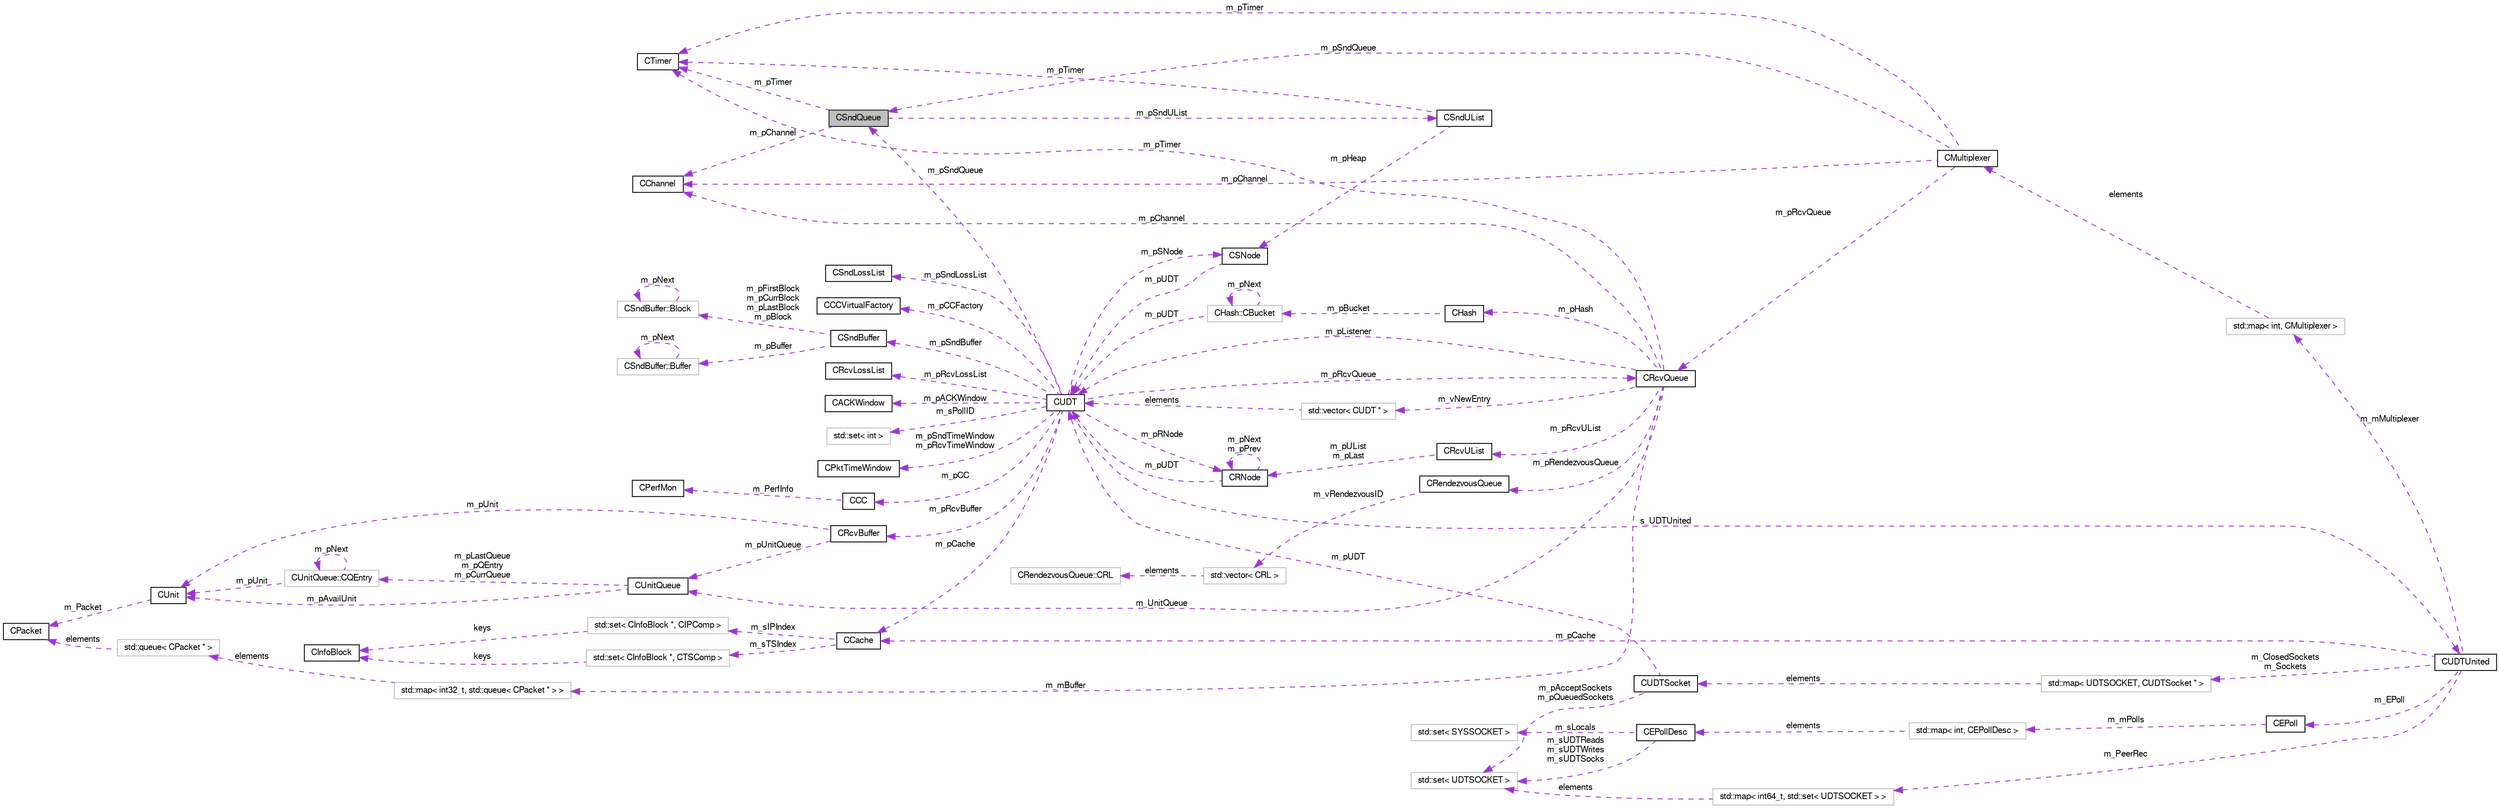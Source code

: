 digraph G
{
  bgcolor="transparent";
  edge [fontname="FreeSans",fontsize="10",labelfontname="FreeSans",labelfontsize="10"];
  node [fontname="FreeSans",fontsize="10",shape=record];
  rankdir=LR;
  Node1 [label="CSndQueue",height=0.2,width=0.4,color="black", fillcolor="grey75", style="filled" fontcolor="black"];
  Node2 -> Node1 [dir=back,color="darkorchid3",fontsize="10",style="dashed",label="m_pTimer",fontname="FreeSans"];
  Node2 [label="CTimer",height=0.2,width=0.4,color="black",URL="$classCTimer.html"];
  Node3 -> Node1 [dir=back,color="darkorchid3",fontsize="10",style="dashed",label="m_pSndUList",fontname="FreeSans"];
  Node3 [label="CSndUList",height=0.2,width=0.4,color="black",URL="$classCSndUList.html"];
  Node2 -> Node3 [dir=back,color="darkorchid3",fontsize="10",style="dashed",label="m_pTimer",fontname="FreeSans"];
  Node4 -> Node3 [dir=back,color="darkorchid3",fontsize="10",style="dashed",label="m_pHeap",fontname="FreeSans"];
  Node4 [label="CSNode",height=0.2,width=0.4,color="black",URL="$structCSNode.html"];
  Node5 -> Node4 [dir=back,color="darkorchid3",fontsize="10",style="dashed",label="m_pUDT",fontname="FreeSans"];
  Node5 [label="CUDT",height=0.2,width=0.4,color="black",URL="$classCUDT.html"];
  Node6 -> Node5 [dir=back,color="darkorchid3",fontsize="10",style="dashed",label="m_pACKWindow",fontname="FreeSans"];
  Node6 [label="CACKWindow",height=0.2,width=0.4,color="black",URL="$classCACKWindow.html"];
  Node7 -> Node5 [dir=back,color="darkorchid3",fontsize="10",style="dashed",label="m_sPollID",fontname="FreeSans"];
  Node7 [label="std::set\< int \>",height=0.2,width=0.4,color="grey75"];
  Node8 -> Node5 [dir=back,color="darkorchid3",fontsize="10",style="dashed",label="m_pSndTimeWindow\nm_pRcvTimeWindow",fontname="FreeSans"];
  Node8 [label="CPktTimeWindow",height=0.2,width=0.4,color="black",URL="$classCPktTimeWindow.html"];
  Node9 -> Node5 [dir=back,color="darkorchid3",fontsize="10",style="dashed",label="m_pSndBuffer",fontname="FreeSans"];
  Node9 [label="CSndBuffer",height=0.2,width=0.4,color="black",URL="$classCSndBuffer.html"];
  Node10 -> Node9 [dir=back,color="darkorchid3",fontsize="10",style="dashed",label="m_pBuffer",fontname="FreeSans"];
  Node10 [label="CSndBuffer::Buffer",height=0.2,width=0.4,color="grey75"];
  Node10 -> Node10 [dir=back,color="darkorchid3",fontsize="10",style="dashed",label="m_pNext",fontname="FreeSans"];
  Node11 -> Node9 [dir=back,color="darkorchid3",fontsize="10",style="dashed",label="m_pFirstBlock\nm_pCurrBlock\nm_pLastBlock\nm_pBlock",fontname="FreeSans"];
  Node11 [label="CSndBuffer::Block",height=0.2,width=0.4,color="grey75"];
  Node11 -> Node11 [dir=back,color="darkorchid3",fontsize="10",style="dashed",label="m_pNext",fontname="FreeSans"];
  Node12 -> Node5 [dir=back,color="darkorchid3",fontsize="10",style="dashed",label="m_pSndLossList",fontname="FreeSans"];
  Node12 [label="CSndLossList",height=0.2,width=0.4,color="black",URL="$classCSndLossList.html"];
  Node13 -> Node5 [dir=back,color="darkorchid3",fontsize="10",style="dashed",label="m_pCCFactory",fontname="FreeSans"];
  Node13 [label="CCCVirtualFactory",height=0.2,width=0.4,color="black",URL="$classCCCVirtualFactory.html"];
  Node14 -> Node5 [dir=back,color="darkorchid3",fontsize="10",style="dashed",label="m_pRcvBuffer",fontname="FreeSans"];
  Node14 [label="CRcvBuffer",height=0.2,width=0.4,color="black",URL="$classCRcvBuffer.html"];
  Node15 -> Node14 [dir=back,color="darkorchid3",fontsize="10",style="dashed",label="m_pUnit",fontname="FreeSans"];
  Node15 [label="CUnit",height=0.2,width=0.4,color="black",URL="$structCUnit.html"];
  Node16 -> Node15 [dir=back,color="darkorchid3",fontsize="10",style="dashed",label="m_Packet",fontname="FreeSans"];
  Node16 [label="CPacket",height=0.2,width=0.4,color="black",URL="$classCPacket.html"];
  Node17 -> Node14 [dir=back,color="darkorchid3",fontsize="10",style="dashed",label="m_pUnitQueue",fontname="FreeSans"];
  Node17 [label="CUnitQueue",height=0.2,width=0.4,color="black",URL="$classCUnitQueue.html"];
  Node15 -> Node17 [dir=back,color="darkorchid3",fontsize="10",style="dashed",label="m_pAvailUnit",fontname="FreeSans"];
  Node18 -> Node17 [dir=back,color="darkorchid3",fontsize="10",style="dashed",label="m_pLastQueue\nm_pQEntry\nm_pCurrQueue",fontname="FreeSans"];
  Node18 [label="CUnitQueue::CQEntry",height=0.2,width=0.4,color="grey75"];
  Node15 -> Node18 [dir=back,color="darkorchid3",fontsize="10",style="dashed",label="m_pUnit",fontname="FreeSans"];
  Node18 -> Node18 [dir=back,color="darkorchid3",fontsize="10",style="dashed",label="m_pNext",fontname="FreeSans"];
  Node19 -> Node5 [dir=back,color="darkorchid3",fontsize="10",style="dashed",label="s_UDTUnited",fontname="FreeSans"];
  Node19 [label="CUDTUnited",height=0.2,width=0.4,color="black",URL="$classCUDTUnited.html"];
  Node20 -> Node19 [dir=back,color="darkorchid3",fontsize="10",style="dashed",label="m_mMultiplexer",fontname="FreeSans"];
  Node20 [label="std::map\< int, CMultiplexer \>",height=0.2,width=0.4,color="grey75"];
  Node21 -> Node20 [dir=back,color="darkorchid3",fontsize="10",style="dashed",label="elements",fontname="FreeSans"];
  Node21 [label="CMultiplexer",height=0.2,width=0.4,color="black",URL="$structCMultiplexer.html"];
  Node2 -> Node21 [dir=back,color="darkorchid3",fontsize="10",style="dashed",label="m_pTimer",fontname="FreeSans"];
  Node1 -> Node21 [dir=back,color="darkorchid3",fontsize="10",style="dashed",label="m_pSndQueue",fontname="FreeSans"];
  Node22 -> Node21 [dir=back,color="darkorchid3",fontsize="10",style="dashed",label="m_pChannel",fontname="FreeSans"];
  Node22 [label="CChannel",height=0.2,width=0.4,color="black",URL="$classCChannel.html"];
  Node23 -> Node21 [dir=back,color="darkorchid3",fontsize="10",style="dashed",label="m_pRcvQueue",fontname="FreeSans"];
  Node23 [label="CRcvQueue",height=0.2,width=0.4,color="black",URL="$classCRcvQueue.html"];
  Node24 -> Node23 [dir=back,color="darkorchid3",fontsize="10",style="dashed",label="m_mBuffer",fontname="FreeSans"];
  Node24 [label="std::map\< int32_t, std::queue\< CPacket * \> \>",height=0.2,width=0.4,color="grey75"];
  Node25 -> Node24 [dir=back,color="darkorchid3",fontsize="10",style="dashed",label="elements",fontname="FreeSans"];
  Node25 [label="std::queue\< CPacket * \>",height=0.2,width=0.4,color="grey75"];
  Node16 -> Node25 [dir=back,color="darkorchid3",fontsize="10",style="dashed",label="elements",fontname="FreeSans"];
  Node5 -> Node23 [dir=back,color="darkorchid3",fontsize="10",style="dashed",label="m_pListener",fontname="FreeSans"];
  Node2 -> Node23 [dir=back,color="darkorchid3",fontsize="10",style="dashed",label="m_pTimer",fontname="FreeSans"];
  Node26 -> Node23 [dir=back,color="darkorchid3",fontsize="10",style="dashed",label="m_pRendezvousQueue",fontname="FreeSans"];
  Node26 [label="CRendezvousQueue",height=0.2,width=0.4,color="black",URL="$classCRendezvousQueue.html"];
  Node27 -> Node26 [dir=back,color="darkorchid3",fontsize="10",style="dashed",label="m_vRendezvousID",fontname="FreeSans"];
  Node27 [label="std::vector\< CRL \>",height=0.2,width=0.4,color="grey75"];
  Node28 -> Node27 [dir=back,color="darkorchid3",fontsize="10",style="dashed",label="elements",fontname="FreeSans"];
  Node28 [label="CRendezvousQueue::CRL",height=0.2,width=0.4,color="grey75"];
  Node29 -> Node23 [dir=back,color="darkorchid3",fontsize="10",style="dashed",label="m_vNewEntry",fontname="FreeSans"];
  Node29 [label="std::vector\< CUDT * \>",height=0.2,width=0.4,color="grey75"];
  Node5 -> Node29 [dir=back,color="darkorchid3",fontsize="10",style="dashed",label="elements",fontname="FreeSans"];
  Node17 -> Node23 [dir=back,color="darkorchid3",fontsize="10",style="dashed",label="m_UnitQueue",fontname="FreeSans"];
  Node30 -> Node23 [dir=back,color="darkorchid3",fontsize="10",style="dashed",label="m_pRcvUList",fontname="FreeSans"];
  Node30 [label="CRcvUList",height=0.2,width=0.4,color="black",URL="$classCRcvUList.html"];
  Node31 -> Node30 [dir=back,color="darkorchid3",fontsize="10",style="dashed",label="m_pUList\nm_pLast",fontname="FreeSans"];
  Node31 [label="CRNode",height=0.2,width=0.4,color="black",URL="$structCRNode.html"];
  Node5 -> Node31 [dir=back,color="darkorchid3",fontsize="10",style="dashed",label="m_pUDT",fontname="FreeSans"];
  Node31 -> Node31 [dir=back,color="darkorchid3",fontsize="10",style="dashed",label="m_pNext\nm_pPrev",fontname="FreeSans"];
  Node32 -> Node23 [dir=back,color="darkorchid3",fontsize="10",style="dashed",label="m_pHash",fontname="FreeSans"];
  Node32 [label="CHash",height=0.2,width=0.4,color="black",URL="$classCHash.html"];
  Node33 -> Node32 [dir=back,color="darkorchid3",fontsize="10",style="dashed",label="m_pBucket",fontname="FreeSans"];
  Node33 [label="CHash::CBucket",height=0.2,width=0.4,color="grey75"];
  Node5 -> Node33 [dir=back,color="darkorchid3",fontsize="10",style="dashed",label="m_pUDT",fontname="FreeSans"];
  Node33 -> Node33 [dir=back,color="darkorchid3",fontsize="10",style="dashed",label="m_pNext",fontname="FreeSans"];
  Node22 -> Node23 [dir=back,color="darkorchid3",fontsize="10",style="dashed",label="m_pChannel",fontname="FreeSans"];
  Node34 -> Node19 [dir=back,color="darkorchid3",fontsize="10",style="dashed",label="m_ClosedSockets\nm_Sockets",fontname="FreeSans"];
  Node34 [label="std::map\< UDTSOCKET, CUDTSocket * \>",height=0.2,width=0.4,color="grey75"];
  Node35 -> Node34 [dir=back,color="darkorchid3",fontsize="10",style="dashed",label="elements",fontname="FreeSans"];
  Node35 [label="CUDTSocket",height=0.2,width=0.4,color="black",URL="$classCUDTSocket.html"];
  Node36 -> Node35 [dir=back,color="darkorchid3",fontsize="10",style="dashed",label="m_pAcceptSockets\nm_pQueuedSockets",fontname="FreeSans"];
  Node36 [label="std::set\< UDTSOCKET \>",height=0.2,width=0.4,color="grey75"];
  Node5 -> Node35 [dir=back,color="darkorchid3",fontsize="10",style="dashed",label="m_pUDT",fontname="FreeSans"];
  Node37 -> Node19 [dir=back,color="darkorchid3",fontsize="10",style="dashed",label="m_PeerRec",fontname="FreeSans"];
  Node37 [label="std::map\< int64_t, std::set\< UDTSOCKET \> \>",height=0.2,width=0.4,color="grey75"];
  Node36 -> Node37 [dir=back,color="darkorchid3",fontsize="10",style="dashed",label="elements",fontname="FreeSans"];
  Node38 -> Node19 [dir=back,color="darkorchid3",fontsize="10",style="dashed",label="m_EPoll",fontname="FreeSans"];
  Node38 [label="CEPoll",height=0.2,width=0.4,color="black",URL="$classCEPoll.html"];
  Node39 -> Node38 [dir=back,color="darkorchid3",fontsize="10",style="dashed",label="m_mPolls",fontname="FreeSans"];
  Node39 [label="std::map\< int, CEPollDesc \>",height=0.2,width=0.4,color="grey75"];
  Node40 -> Node39 [dir=back,color="darkorchid3",fontsize="10",style="dashed",label="elements",fontname="FreeSans"];
  Node40 [label="CEPollDesc",height=0.2,width=0.4,color="black",URL="$structCEPollDesc.html"];
  Node36 -> Node40 [dir=back,color="darkorchid3",fontsize="10",style="dashed",label="m_sUDTReads\nm_sUDTWrites\nm_sUDTSocks",fontname="FreeSans"];
  Node41 -> Node40 [dir=back,color="darkorchid3",fontsize="10",style="dashed",label="m_sLocals",fontname="FreeSans"];
  Node41 [label="std::set\< SYSSOCKET \>",height=0.2,width=0.4,color="grey75"];
  Node42 -> Node19 [dir=back,color="darkorchid3",fontsize="10",style="dashed",label="m_pCache",fontname="FreeSans"];
  Node42 [label="CCache",height=0.2,width=0.4,color="black",URL="$classCCache.html"];
  Node43 -> Node42 [dir=back,color="darkorchid3",fontsize="10",style="dashed",label="m_sTSIndex",fontname="FreeSans"];
  Node43 [label="std::set\< CInfoBlock *, CTSComp \>",height=0.2,width=0.4,color="grey75"];
  Node44 -> Node43 [dir=back,color="darkorchid3",fontsize="10",style="dashed",label="keys",fontname="FreeSans"];
  Node44 [label="CInfoBlock",height=0.2,width=0.4,color="black",URL="$structCInfoBlock.html"];
  Node45 -> Node42 [dir=back,color="darkorchid3",fontsize="10",style="dashed",label="m_sIPIndex",fontname="FreeSans"];
  Node45 [label="std::set\< CInfoBlock *, CIPComp \>",height=0.2,width=0.4,color="grey75"];
  Node44 -> Node45 [dir=back,color="darkorchid3",fontsize="10",style="dashed",label="keys",fontname="FreeSans"];
  Node1 -> Node5 [dir=back,color="darkorchid3",fontsize="10",style="dashed",label="m_pSndQueue",fontname="FreeSans"];
  Node46 -> Node5 [dir=back,color="darkorchid3",fontsize="10",style="dashed",label="m_pRcvLossList",fontname="FreeSans"];
  Node46 [label="CRcvLossList",height=0.2,width=0.4,color="black",URL="$classCRcvLossList.html"];
  Node31 -> Node5 [dir=back,color="darkorchid3",fontsize="10",style="dashed",label="m_pRNode",fontname="FreeSans"];
  Node23 -> Node5 [dir=back,color="darkorchid3",fontsize="10",style="dashed",label="m_pRcvQueue",fontname="FreeSans"];
  Node4 -> Node5 [dir=back,color="darkorchid3",fontsize="10",style="dashed",label="m_pSNode",fontname="FreeSans"];
  Node42 -> Node5 [dir=back,color="darkorchid3",fontsize="10",style="dashed",label="m_pCache",fontname="FreeSans"];
  Node47 -> Node5 [dir=back,color="darkorchid3",fontsize="10",style="dashed",label="m_pCC",fontname="FreeSans"];
  Node47 [label="CCC",height=0.2,width=0.4,color="black",URL="$classCCC.html"];
  Node48 -> Node47 [dir=back,color="darkorchid3",fontsize="10",style="dashed",label="m_PerfInfo",fontname="FreeSans"];
  Node48 [label="CPerfMon",height=0.2,width=0.4,color="black",URL="$structCPerfMon.html"];
  Node22 -> Node1 [dir=back,color="darkorchid3",fontsize="10",style="dashed",label="m_pChannel",fontname="FreeSans"];
}
